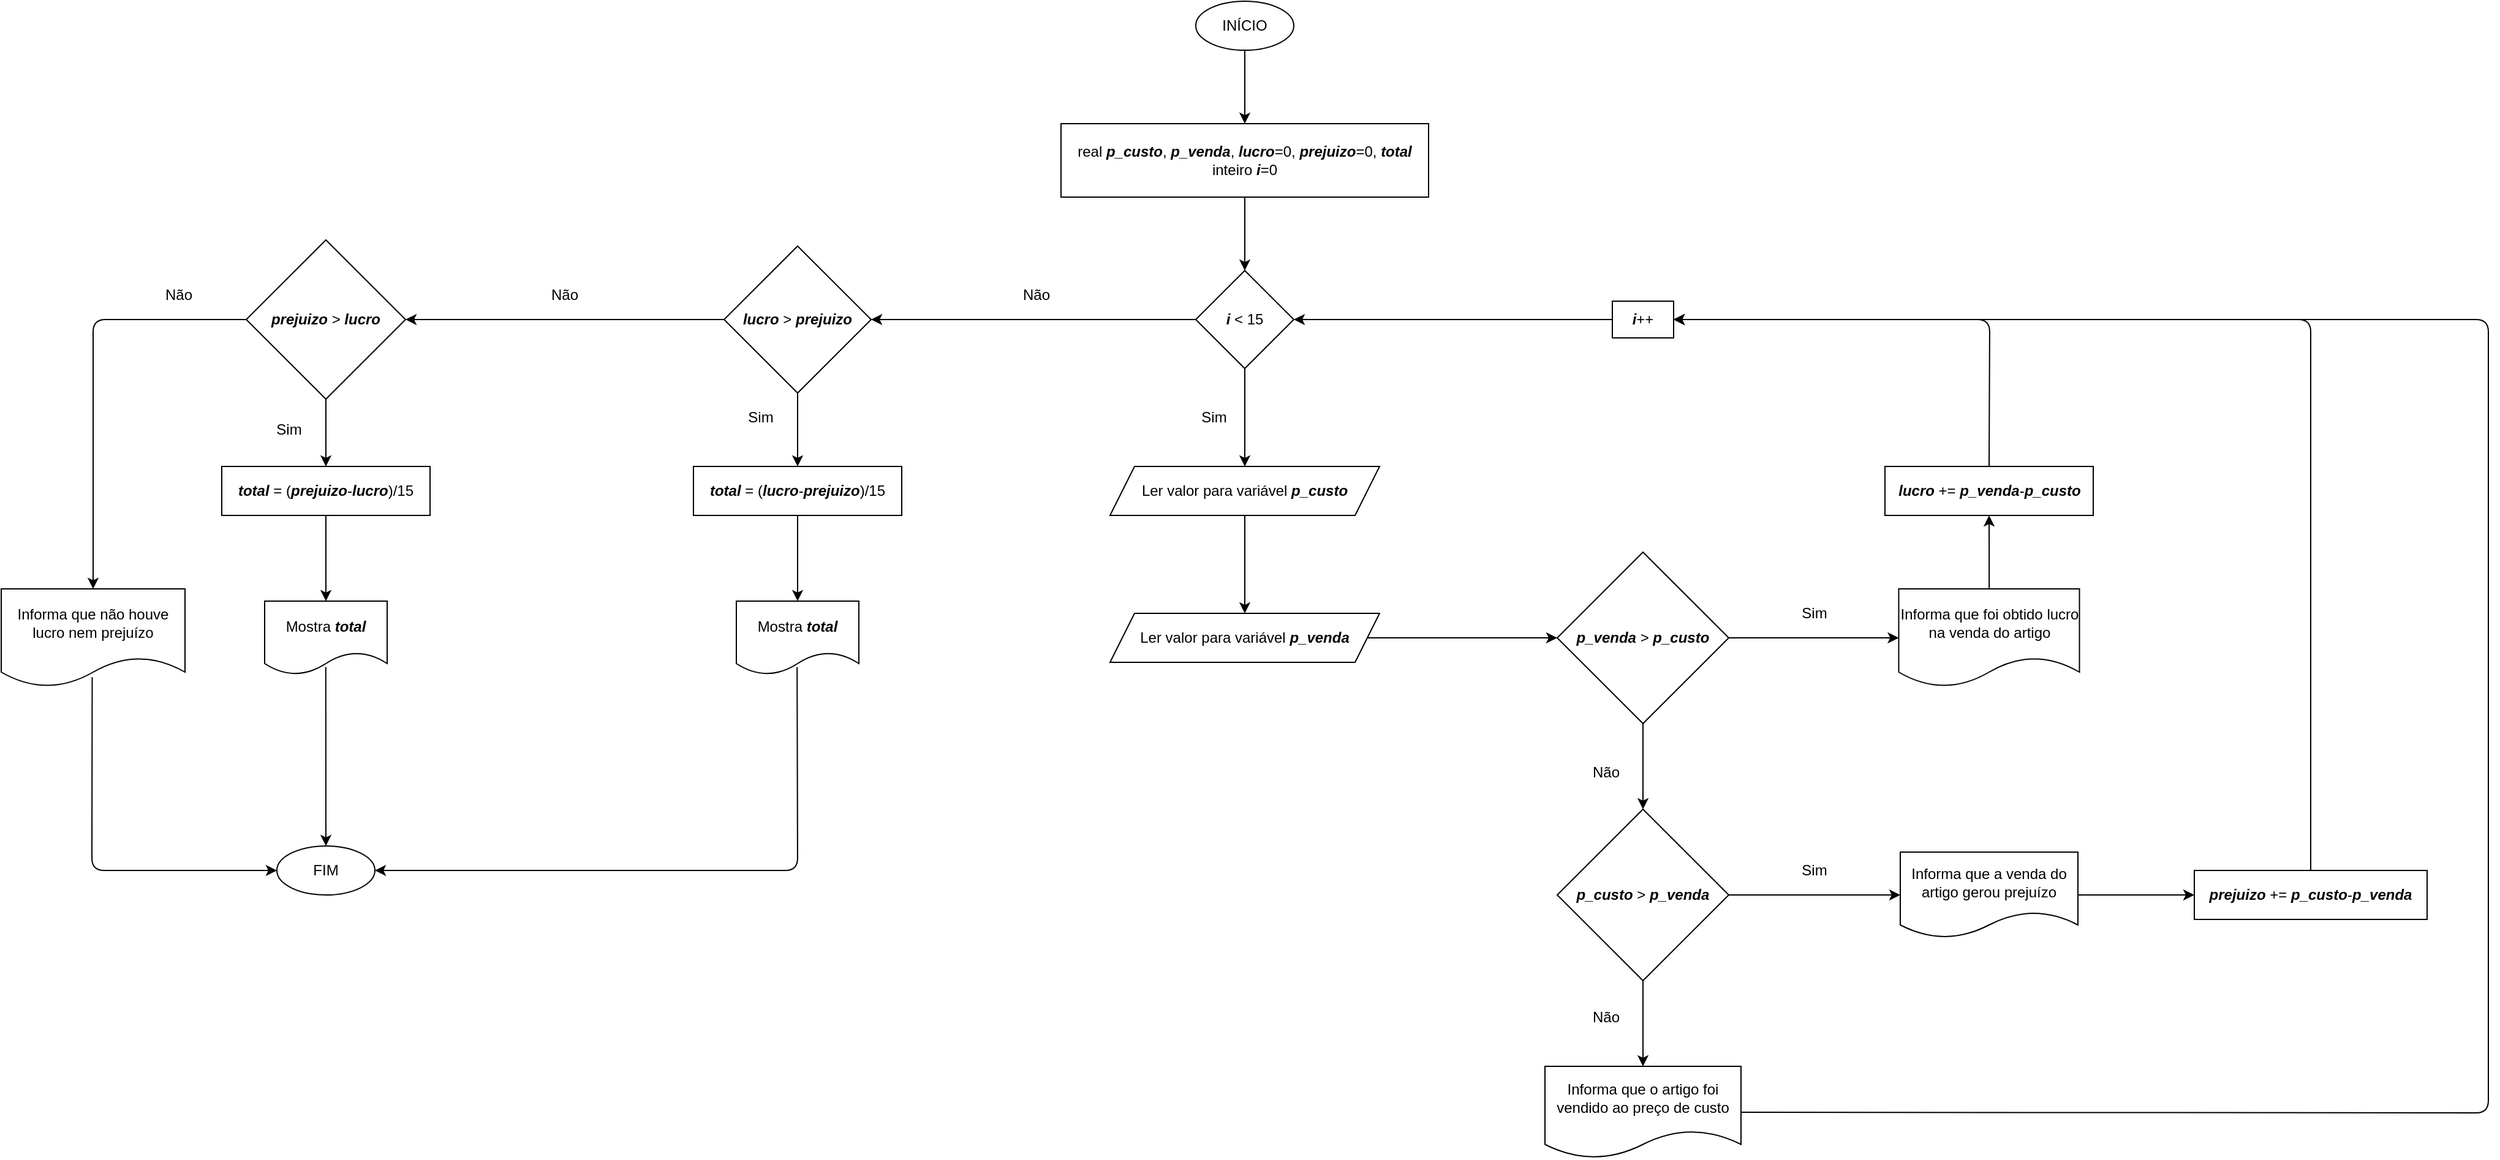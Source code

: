 <mxfile version="13.7.9" type="device"><diagram id="MhQ8oWj0jHm9v2C759vW" name="Page-1"><mxGraphModel dx="2297" dy="800" grid="1" gridSize="10" guides="1" tooltips="1" connect="1" arrows="1" fold="1" page="1" pageScale="1" pageWidth="850" pageHeight="1100" math="0" shadow="0"><root><mxCell id="0"/><mxCell id="1" parent="0"/><mxCell id="Nrq-pXHmDEWEynY0yB1Q-15" value="" style="edgeStyle=orthogonalEdgeStyle;rounded=0;orthogonalLoop=1;jettySize=auto;html=1;" edge="1" parent="1" source="Nrq-pXHmDEWEynY0yB1Q-1" target="Nrq-pXHmDEWEynY0yB1Q-2"><mxGeometry relative="1" as="geometry"/></mxCell><mxCell id="Nrq-pXHmDEWEynY0yB1Q-1" value="INÍCIO" style="ellipse;whiteSpace=wrap;html=1;" vertex="1" parent="1"><mxGeometry x="385" y="10" width="80" height="40" as="geometry"/></mxCell><mxCell id="Nrq-pXHmDEWEynY0yB1Q-2" value="real &lt;i&gt;&lt;b&gt;p_custo&lt;/b&gt;&lt;/i&gt;, &lt;b&gt;&lt;i&gt;p_venda&lt;/i&gt;&lt;/b&gt;, &lt;i&gt;&lt;b&gt;lucro&lt;/b&gt;&lt;/i&gt;=0, &lt;b&gt;&lt;i&gt;prejuizo&lt;/i&gt;&lt;/b&gt;=0, &lt;b style=&quot;font-style: italic&quot;&gt;total&lt;/b&gt;&lt;br&gt;inteiro &lt;b style=&quot;font-style: italic&quot;&gt;i&lt;/b&gt;=0" style="rounded=0;whiteSpace=wrap;html=1;" vertex="1" parent="1"><mxGeometry x="275" y="110" width="300" height="60" as="geometry"/></mxCell><mxCell id="Nrq-pXHmDEWEynY0yB1Q-17" value="" style="edgeStyle=orthogonalEdgeStyle;rounded=0;orthogonalLoop=1;jettySize=auto;html=1;" edge="1" parent="1" source="Nrq-pXHmDEWEynY0yB1Q-3" target="Nrq-pXHmDEWEynY0yB1Q-4"><mxGeometry relative="1" as="geometry"/></mxCell><mxCell id="Nrq-pXHmDEWEynY0yB1Q-3" value="&lt;b&gt;&lt;i&gt;i&lt;/i&gt;&lt;/b&gt; &amp;lt; 15" style="rhombus;whiteSpace=wrap;html=1;" vertex="1" parent="1"><mxGeometry x="385" y="230" width="80" height="80" as="geometry"/></mxCell><mxCell id="Nrq-pXHmDEWEynY0yB1Q-18" value="" style="edgeStyle=orthogonalEdgeStyle;rounded=0;orthogonalLoop=1;jettySize=auto;html=1;" edge="1" parent="1" source="Nrq-pXHmDEWEynY0yB1Q-4" target="Nrq-pXHmDEWEynY0yB1Q-5"><mxGeometry relative="1" as="geometry"/></mxCell><mxCell id="Nrq-pXHmDEWEynY0yB1Q-4" value="Ler valor para variável &lt;b&gt;&lt;i&gt;p_custo&lt;/i&gt;&lt;/b&gt;" style="shape=parallelogram;perimeter=parallelogramPerimeter;whiteSpace=wrap;html=1;fixedSize=1;" vertex="1" parent="1"><mxGeometry x="315" y="390" width="220" height="40" as="geometry"/></mxCell><mxCell id="Nrq-pXHmDEWEynY0yB1Q-19" value="" style="edgeStyle=orthogonalEdgeStyle;rounded=0;orthogonalLoop=1;jettySize=auto;html=1;" edge="1" parent="1" source="Nrq-pXHmDEWEynY0yB1Q-5" target="Nrq-pXHmDEWEynY0yB1Q-6"><mxGeometry relative="1" as="geometry"/></mxCell><mxCell id="Nrq-pXHmDEWEynY0yB1Q-5" value="Ler valor para variável &lt;b&gt;&lt;i&gt;p_venda&lt;/i&gt;&lt;/b&gt;" style="shape=parallelogram;perimeter=parallelogramPerimeter;whiteSpace=wrap;html=1;fixedSize=1;" vertex="1" parent="1"><mxGeometry x="315" y="510" width="220" height="40" as="geometry"/></mxCell><mxCell id="Nrq-pXHmDEWEynY0yB1Q-20" value="" style="edgeStyle=orthogonalEdgeStyle;rounded=0;orthogonalLoop=1;jettySize=auto;html=1;" edge="1" parent="1" source="Nrq-pXHmDEWEynY0yB1Q-6" target="Nrq-pXHmDEWEynY0yB1Q-8"><mxGeometry relative="1" as="geometry"/></mxCell><mxCell id="Nrq-pXHmDEWEynY0yB1Q-21" value="" style="edgeStyle=orthogonalEdgeStyle;rounded=0;orthogonalLoop=1;jettySize=auto;html=1;" edge="1" parent="1" source="Nrq-pXHmDEWEynY0yB1Q-6" target="Nrq-pXHmDEWEynY0yB1Q-10"><mxGeometry relative="1" as="geometry"/></mxCell><mxCell id="Nrq-pXHmDEWEynY0yB1Q-6" value="&lt;b&gt;&lt;i&gt;p_venda&lt;/i&gt;&lt;/b&gt; &amp;gt; &lt;b&gt;&lt;i&gt;p_custo&lt;/i&gt;&lt;/b&gt;" style="rhombus;whiteSpace=wrap;html=1;" vertex="1" parent="1"><mxGeometry x="680" y="460" width="140" height="140" as="geometry"/></mxCell><mxCell id="Nrq-pXHmDEWEynY0yB1Q-24" value="" style="edgeStyle=orthogonalEdgeStyle;rounded=0;orthogonalLoop=1;jettySize=auto;html=1;" edge="1" parent="1" source="Nrq-pXHmDEWEynY0yB1Q-8" target="Nrq-pXHmDEWEynY0yB1Q-9"><mxGeometry relative="1" as="geometry"/></mxCell><mxCell id="Nrq-pXHmDEWEynY0yB1Q-8" value="Informa que foi obtido lucro na venda do artigo" style="shape=document;whiteSpace=wrap;html=1;boundedLbl=1;" vertex="1" parent="1"><mxGeometry x="958.75" y="490" width="147.5" height="80" as="geometry"/></mxCell><mxCell id="Nrq-pXHmDEWEynY0yB1Q-9" value="&lt;b&gt;&lt;i&gt;lucro&lt;/i&gt;&lt;/b&gt; += &lt;b&gt;&lt;i&gt;p_venda&lt;/i&gt;&lt;/b&gt;-&lt;b&gt;&lt;i&gt;p_custo&lt;/i&gt;&lt;/b&gt;" style="rounded=0;whiteSpace=wrap;html=1;" vertex="1" parent="1"><mxGeometry x="947.5" y="390" width="170" height="40" as="geometry"/></mxCell><mxCell id="Nrq-pXHmDEWEynY0yB1Q-22" value="" style="edgeStyle=orthogonalEdgeStyle;rounded=0;orthogonalLoop=1;jettySize=auto;html=1;" edge="1" parent="1" source="Nrq-pXHmDEWEynY0yB1Q-10" target="Nrq-pXHmDEWEynY0yB1Q-11"><mxGeometry relative="1" as="geometry"/></mxCell><mxCell id="Nrq-pXHmDEWEynY0yB1Q-25" value="" style="edgeStyle=orthogonalEdgeStyle;rounded=0;orthogonalLoop=1;jettySize=auto;html=1;" edge="1" parent="1" source="Nrq-pXHmDEWEynY0yB1Q-10" target="Nrq-pXHmDEWEynY0yB1Q-12"><mxGeometry relative="1" as="geometry"/></mxCell><mxCell id="Nrq-pXHmDEWEynY0yB1Q-10" value="&lt;b&gt;&lt;i&gt;p_custo&lt;/i&gt;&lt;/b&gt; &amp;gt; &lt;b&gt;&lt;i&gt;p_venda&lt;/i&gt;&lt;/b&gt;" style="rhombus;whiteSpace=wrap;html=1;" vertex="1" parent="1"><mxGeometry x="680" y="670" width="140" height="140" as="geometry"/></mxCell><mxCell id="Nrq-pXHmDEWEynY0yB1Q-23" value="" style="edgeStyle=orthogonalEdgeStyle;rounded=0;orthogonalLoop=1;jettySize=auto;html=1;" edge="1" parent="1" source="Nrq-pXHmDEWEynY0yB1Q-11" target="Nrq-pXHmDEWEynY0yB1Q-13"><mxGeometry relative="1" as="geometry"/></mxCell><mxCell id="Nrq-pXHmDEWEynY0yB1Q-11" value="Informa que a venda do artigo gerou prejuízo" style="shape=document;whiteSpace=wrap;html=1;boundedLbl=1;" vertex="1" parent="1"><mxGeometry x="960" y="705" width="145" height="70" as="geometry"/></mxCell><mxCell id="Nrq-pXHmDEWEynY0yB1Q-12" value="Informa que o artigo foi vendido ao preço de custo" style="shape=document;whiteSpace=wrap;html=1;boundedLbl=1;" vertex="1" parent="1"><mxGeometry x="670" y="880" width="160" height="75" as="geometry"/></mxCell><mxCell id="Nrq-pXHmDEWEynY0yB1Q-13" value="&lt;b&gt;&lt;i&gt;prejuizo&lt;/i&gt;&lt;/b&gt; += &lt;b&gt;&lt;i&gt;p_custo&lt;/i&gt;&lt;/b&gt;-&lt;b&gt;&lt;i&gt;p_venda&lt;/i&gt;&lt;/b&gt;" style="rounded=0;whiteSpace=wrap;html=1;" vertex="1" parent="1"><mxGeometry x="1200" y="720" width="190" height="40" as="geometry"/></mxCell><mxCell id="Nrq-pXHmDEWEynY0yB1Q-14" value="&lt;b&gt;&lt;i&gt;i&lt;/i&gt;&lt;/b&gt;++" style="rounded=0;whiteSpace=wrap;html=1;" vertex="1" parent="1"><mxGeometry x="725" y="255" width="50" height="30" as="geometry"/></mxCell><mxCell id="Nrq-pXHmDEWEynY0yB1Q-16" value="" style="endArrow=classic;html=1;exitX=0.5;exitY=1;exitDx=0;exitDy=0;entryX=0.5;entryY=0;entryDx=0;entryDy=0;" edge="1" parent="1" source="Nrq-pXHmDEWEynY0yB1Q-2" target="Nrq-pXHmDEWEynY0yB1Q-3"><mxGeometry width="50" height="50" relative="1" as="geometry"><mxPoint x="800" y="320" as="sourcePoint"/><mxPoint x="850" y="270" as="targetPoint"/></mxGeometry></mxCell><mxCell id="Nrq-pXHmDEWEynY0yB1Q-26" value="" style="endArrow=classic;html=1;entryX=1;entryY=0.5;entryDx=0;entryDy=0;exitX=0;exitY=0.5;exitDx=0;exitDy=0;" edge="1" parent="1" source="Nrq-pXHmDEWEynY0yB1Q-14" target="Nrq-pXHmDEWEynY0yB1Q-3"><mxGeometry width="50" height="50" relative="1" as="geometry"><mxPoint x="800" y="650" as="sourcePoint"/><mxPoint x="850" y="600" as="targetPoint"/></mxGeometry></mxCell><mxCell id="Nrq-pXHmDEWEynY0yB1Q-27" value="" style="endArrow=classic;html=1;entryX=1;entryY=0.5;entryDx=0;entryDy=0;exitX=0.5;exitY=0;exitDx=0;exitDy=0;" edge="1" parent="1" source="Nrq-pXHmDEWEynY0yB1Q-9" target="Nrq-pXHmDEWEynY0yB1Q-14"><mxGeometry width="50" height="50" relative="1" as="geometry"><mxPoint x="800" y="650" as="sourcePoint"/><mxPoint x="850" y="600" as="targetPoint"/><Array as="points"><mxPoint x="1033" y="270"/></Array></mxGeometry></mxCell><mxCell id="Nrq-pXHmDEWEynY0yB1Q-28" value="" style="endArrow=classic;html=1;exitX=0.5;exitY=0;exitDx=0;exitDy=0;entryX=1;entryY=0.5;entryDx=0;entryDy=0;" edge="1" parent="1" source="Nrq-pXHmDEWEynY0yB1Q-13" target="Nrq-pXHmDEWEynY0yB1Q-14"><mxGeometry width="50" height="50" relative="1" as="geometry"><mxPoint x="800" y="650" as="sourcePoint"/><mxPoint x="850" y="600" as="targetPoint"/><Array as="points"><mxPoint x="1295" y="270"/></Array></mxGeometry></mxCell><mxCell id="Nrq-pXHmDEWEynY0yB1Q-29" value="" style="endArrow=classic;html=1;exitX=1;exitY=0.5;exitDx=0;exitDy=0;entryX=1;entryY=0.5;entryDx=0;entryDy=0;" edge="1" parent="1" source="Nrq-pXHmDEWEynY0yB1Q-12" target="Nrq-pXHmDEWEynY0yB1Q-14"><mxGeometry width="50" height="50" relative="1" as="geometry"><mxPoint x="800" y="650" as="sourcePoint"/><mxPoint x="850" y="600" as="targetPoint"/><Array as="points"><mxPoint x="1440" y="918"/><mxPoint x="1440" y="270"/></Array></mxGeometry></mxCell><mxCell id="Nrq-pXHmDEWEynY0yB1Q-30" value="Sim" style="text;html=1;strokeColor=none;fillColor=none;align=center;verticalAlign=middle;whiteSpace=wrap;rounded=0;" vertex="1" parent="1"><mxGeometry x="870" y="500" width="40" height="20" as="geometry"/></mxCell><mxCell id="Nrq-pXHmDEWEynY0yB1Q-31" value="Não" style="text;html=1;strokeColor=none;fillColor=none;align=center;verticalAlign=middle;whiteSpace=wrap;rounded=0;" vertex="1" parent="1"><mxGeometry x="700" y="630" width="40" height="20" as="geometry"/></mxCell><mxCell id="Nrq-pXHmDEWEynY0yB1Q-32" value="Sim" style="text;html=1;strokeColor=none;fillColor=none;align=center;verticalAlign=middle;whiteSpace=wrap;rounded=0;" vertex="1" parent="1"><mxGeometry x="870" y="710" width="40" height="20" as="geometry"/></mxCell><mxCell id="Nrq-pXHmDEWEynY0yB1Q-33" value="Não" style="text;html=1;strokeColor=none;fillColor=none;align=center;verticalAlign=middle;whiteSpace=wrap;rounded=0;" vertex="1" parent="1"><mxGeometry x="700" y="830" width="40" height="20" as="geometry"/></mxCell><mxCell id="Nrq-pXHmDEWEynY0yB1Q-34" value="Sim" style="text;html=1;strokeColor=none;fillColor=none;align=center;verticalAlign=middle;whiteSpace=wrap;rounded=0;" vertex="1" parent="1"><mxGeometry x="380" y="340" width="40" height="20" as="geometry"/></mxCell><mxCell id="Nrq-pXHmDEWEynY0yB1Q-35" value="&lt;b&gt;&lt;i&gt;lucro&lt;/i&gt;&lt;/b&gt; &amp;gt; &lt;b&gt;&lt;i&gt;prejuizo&lt;/i&gt;&lt;/b&gt;" style="rhombus;whiteSpace=wrap;html=1;" vertex="1" parent="1"><mxGeometry y="210" width="120" height="120" as="geometry"/></mxCell><mxCell id="Nrq-pXHmDEWEynY0yB1Q-47" value="" style="edgeStyle=orthogonalEdgeStyle;rounded=0;orthogonalLoop=1;jettySize=auto;html=1;" edge="1" parent="1" source="Nrq-pXHmDEWEynY0yB1Q-36" target="Nrq-pXHmDEWEynY0yB1Q-37"><mxGeometry relative="1" as="geometry"/></mxCell><mxCell id="Nrq-pXHmDEWEynY0yB1Q-36" value="&lt;b&gt;&lt;i&gt;total&lt;/i&gt;&lt;/b&gt; = (&lt;b&gt;&lt;i&gt;lucro&lt;/i&gt;&lt;/b&gt;-&lt;b&gt;&lt;i&gt;prejuizo&lt;/i&gt;&lt;/b&gt;)/15" style="rounded=0;whiteSpace=wrap;html=1;" vertex="1" parent="1"><mxGeometry x="-25" y="390" width="170" height="40" as="geometry"/></mxCell><mxCell id="Nrq-pXHmDEWEynY0yB1Q-37" value="Mostra &lt;b&gt;&lt;i&gt;total&lt;/i&gt;&lt;/b&gt;" style="shape=document;whiteSpace=wrap;html=1;boundedLbl=1;" vertex="1" parent="1"><mxGeometry x="10" y="500" width="100" height="60" as="geometry"/></mxCell><mxCell id="Nrq-pXHmDEWEynY0yB1Q-45" value="" style="edgeStyle=orthogonalEdgeStyle;rounded=0;orthogonalLoop=1;jettySize=auto;html=1;" edge="1" parent="1" source="Nrq-pXHmDEWEynY0yB1Q-38" target="Nrq-pXHmDEWEynY0yB1Q-39"><mxGeometry relative="1" as="geometry"/></mxCell><mxCell id="Nrq-pXHmDEWEynY0yB1Q-38" value="&lt;b&gt;&lt;i&gt;prejuizo&lt;/i&gt;&lt;/b&gt; &amp;gt; &lt;b&gt;&lt;i&gt;lucro&lt;/i&gt;&lt;/b&gt;" style="rhombus;whiteSpace=wrap;html=1;" vertex="1" parent="1"><mxGeometry x="-390" y="205" width="130" height="130" as="geometry"/></mxCell><mxCell id="Nrq-pXHmDEWEynY0yB1Q-46" value="" style="edgeStyle=orthogonalEdgeStyle;rounded=0;orthogonalLoop=1;jettySize=auto;html=1;" edge="1" parent="1" source="Nrq-pXHmDEWEynY0yB1Q-39" target="Nrq-pXHmDEWEynY0yB1Q-40"><mxGeometry relative="1" as="geometry"/></mxCell><mxCell id="Nrq-pXHmDEWEynY0yB1Q-39" value="&lt;b&gt;&lt;i&gt;total&lt;/i&gt;&lt;/b&gt; = (&lt;b&gt;&lt;i&gt;prejuizo&lt;/i&gt;&lt;/b&gt;-&lt;b&gt;&lt;i&gt;lucro&lt;/i&gt;&lt;/b&gt;)/15" style="rounded=0;whiteSpace=wrap;html=1;" vertex="1" parent="1"><mxGeometry x="-410" y="390" width="170" height="40" as="geometry"/></mxCell><mxCell id="Nrq-pXHmDEWEynY0yB1Q-40" value="Mostra&amp;nbsp;&lt;b&gt;&lt;i&gt;total&lt;/i&gt;&lt;/b&gt;" style="shape=document;whiteSpace=wrap;html=1;boundedLbl=1;" vertex="1" parent="1"><mxGeometry x="-375" y="500" width="100" height="60" as="geometry"/></mxCell><mxCell id="Nrq-pXHmDEWEynY0yB1Q-41" value="FIM" style="ellipse;whiteSpace=wrap;html=1;" vertex="1" parent="1"><mxGeometry x="-365" y="700" width="80" height="40" as="geometry"/></mxCell><mxCell id="Nrq-pXHmDEWEynY0yB1Q-42" value="" style="endArrow=classic;html=1;entryX=1;entryY=0.5;entryDx=0;entryDy=0;exitX=0;exitY=0.5;exitDx=0;exitDy=0;" edge="1" parent="1" source="Nrq-pXHmDEWEynY0yB1Q-3" target="Nrq-pXHmDEWEynY0yB1Q-35"><mxGeometry width="50" height="50" relative="1" as="geometry"><mxPoint x="50" y="390" as="sourcePoint"/><mxPoint x="100" y="340" as="targetPoint"/></mxGeometry></mxCell><mxCell id="Nrq-pXHmDEWEynY0yB1Q-43" value="" style="endArrow=classic;html=1;exitX=0.5;exitY=1;exitDx=0;exitDy=0;entryX=0.5;entryY=0;entryDx=0;entryDy=0;" edge="1" parent="1" source="Nrq-pXHmDEWEynY0yB1Q-35" target="Nrq-pXHmDEWEynY0yB1Q-36"><mxGeometry width="50" height="50" relative="1" as="geometry"><mxPoint x="50" y="390" as="sourcePoint"/><mxPoint x="100" y="340" as="targetPoint"/></mxGeometry></mxCell><mxCell id="Nrq-pXHmDEWEynY0yB1Q-44" value="" style="endArrow=classic;html=1;entryX=1;entryY=0.5;entryDx=0;entryDy=0;exitX=0;exitY=0.5;exitDx=0;exitDy=0;" edge="1" parent="1" source="Nrq-pXHmDEWEynY0yB1Q-35" target="Nrq-pXHmDEWEynY0yB1Q-38"><mxGeometry width="50" height="50" relative="1" as="geometry"><mxPoint x="50" y="390" as="sourcePoint"/><mxPoint x="100" y="340" as="targetPoint"/></mxGeometry></mxCell><mxCell id="Nrq-pXHmDEWEynY0yB1Q-48" value="Informa que não houve lucro nem prejuízo" style="shape=document;whiteSpace=wrap;html=1;boundedLbl=1;" vertex="1" parent="1"><mxGeometry x="-590" y="490" width="150" height="80" as="geometry"/></mxCell><mxCell id="Nrq-pXHmDEWEynY0yB1Q-49" value="" style="endArrow=classic;html=1;exitX=0;exitY=0.5;exitDx=0;exitDy=0;entryX=0.5;entryY=0;entryDx=0;entryDy=0;" edge="1" parent="1" source="Nrq-pXHmDEWEynY0yB1Q-38" target="Nrq-pXHmDEWEynY0yB1Q-48"><mxGeometry width="50" height="50" relative="1" as="geometry"><mxPoint x="-360" y="370" as="sourcePoint"/><mxPoint x="-310" y="320" as="targetPoint"/><Array as="points"><mxPoint x="-515" y="270"/></Array></mxGeometry></mxCell><mxCell id="Nrq-pXHmDEWEynY0yB1Q-50" value="" style="endArrow=classic;html=1;entryX=0.5;entryY=0;entryDx=0;entryDy=0;exitX=0.499;exitY=0.897;exitDx=0;exitDy=0;exitPerimeter=0;" edge="1" parent="1" source="Nrq-pXHmDEWEynY0yB1Q-40" target="Nrq-pXHmDEWEynY0yB1Q-41"><mxGeometry width="50" height="50" relative="1" as="geometry"><mxPoint x="-360" y="590" as="sourcePoint"/><mxPoint x="-310" y="540" as="targetPoint"/></mxGeometry></mxCell><mxCell id="Nrq-pXHmDEWEynY0yB1Q-51" value="" style="endArrow=classic;html=1;entryX=0;entryY=0.5;entryDx=0;entryDy=0;exitX=0.495;exitY=0.901;exitDx=0;exitDy=0;exitPerimeter=0;" edge="1" parent="1" source="Nrq-pXHmDEWEynY0yB1Q-48" target="Nrq-pXHmDEWEynY0yB1Q-41"><mxGeometry width="50" height="50" relative="1" as="geometry"><mxPoint x="-360" y="590" as="sourcePoint"/><mxPoint x="-310" y="540" as="targetPoint"/><Array as="points"><mxPoint x="-516" y="720"/></Array></mxGeometry></mxCell><mxCell id="Nrq-pXHmDEWEynY0yB1Q-52" value="" style="endArrow=classic;html=1;entryX=1;entryY=0.5;entryDx=0;entryDy=0;exitX=0.496;exitY=0.897;exitDx=0;exitDy=0;exitPerimeter=0;" edge="1" parent="1" source="Nrq-pXHmDEWEynY0yB1Q-37" target="Nrq-pXHmDEWEynY0yB1Q-41"><mxGeometry width="50" height="50" relative="1" as="geometry"><mxPoint x="-360" y="590" as="sourcePoint"/><mxPoint x="-310" y="540" as="targetPoint"/><Array as="points"><mxPoint x="60" y="720"/></Array></mxGeometry></mxCell><mxCell id="Nrq-pXHmDEWEynY0yB1Q-53" value="Não" style="text;html=1;strokeColor=none;fillColor=none;align=center;verticalAlign=middle;whiteSpace=wrap;rounded=0;" vertex="1" parent="1"><mxGeometry x="235" y="240" width="40" height="20" as="geometry"/></mxCell><mxCell id="Nrq-pXHmDEWEynY0yB1Q-55" value="Sim" style="text;html=1;strokeColor=none;fillColor=none;align=center;verticalAlign=middle;whiteSpace=wrap;rounded=0;" vertex="1" parent="1"><mxGeometry x="10" y="340" width="40" height="20" as="geometry"/></mxCell><mxCell id="Nrq-pXHmDEWEynY0yB1Q-56" value="Não" style="text;html=1;strokeColor=none;fillColor=none;align=center;verticalAlign=middle;whiteSpace=wrap;rounded=0;" vertex="1" parent="1"><mxGeometry x="-150" y="240" width="40" height="20" as="geometry"/></mxCell><mxCell id="Nrq-pXHmDEWEynY0yB1Q-57" value="Sim" style="text;html=1;strokeColor=none;fillColor=none;align=center;verticalAlign=middle;whiteSpace=wrap;rounded=0;" vertex="1" parent="1"><mxGeometry x="-375" y="350" width="40" height="20" as="geometry"/></mxCell><mxCell id="Nrq-pXHmDEWEynY0yB1Q-58" value="Não" style="text;html=1;strokeColor=none;fillColor=none;align=center;verticalAlign=middle;whiteSpace=wrap;rounded=0;" vertex="1" parent="1"><mxGeometry x="-465" y="240" width="40" height="20" as="geometry"/></mxCell></root></mxGraphModel></diagram></mxfile>